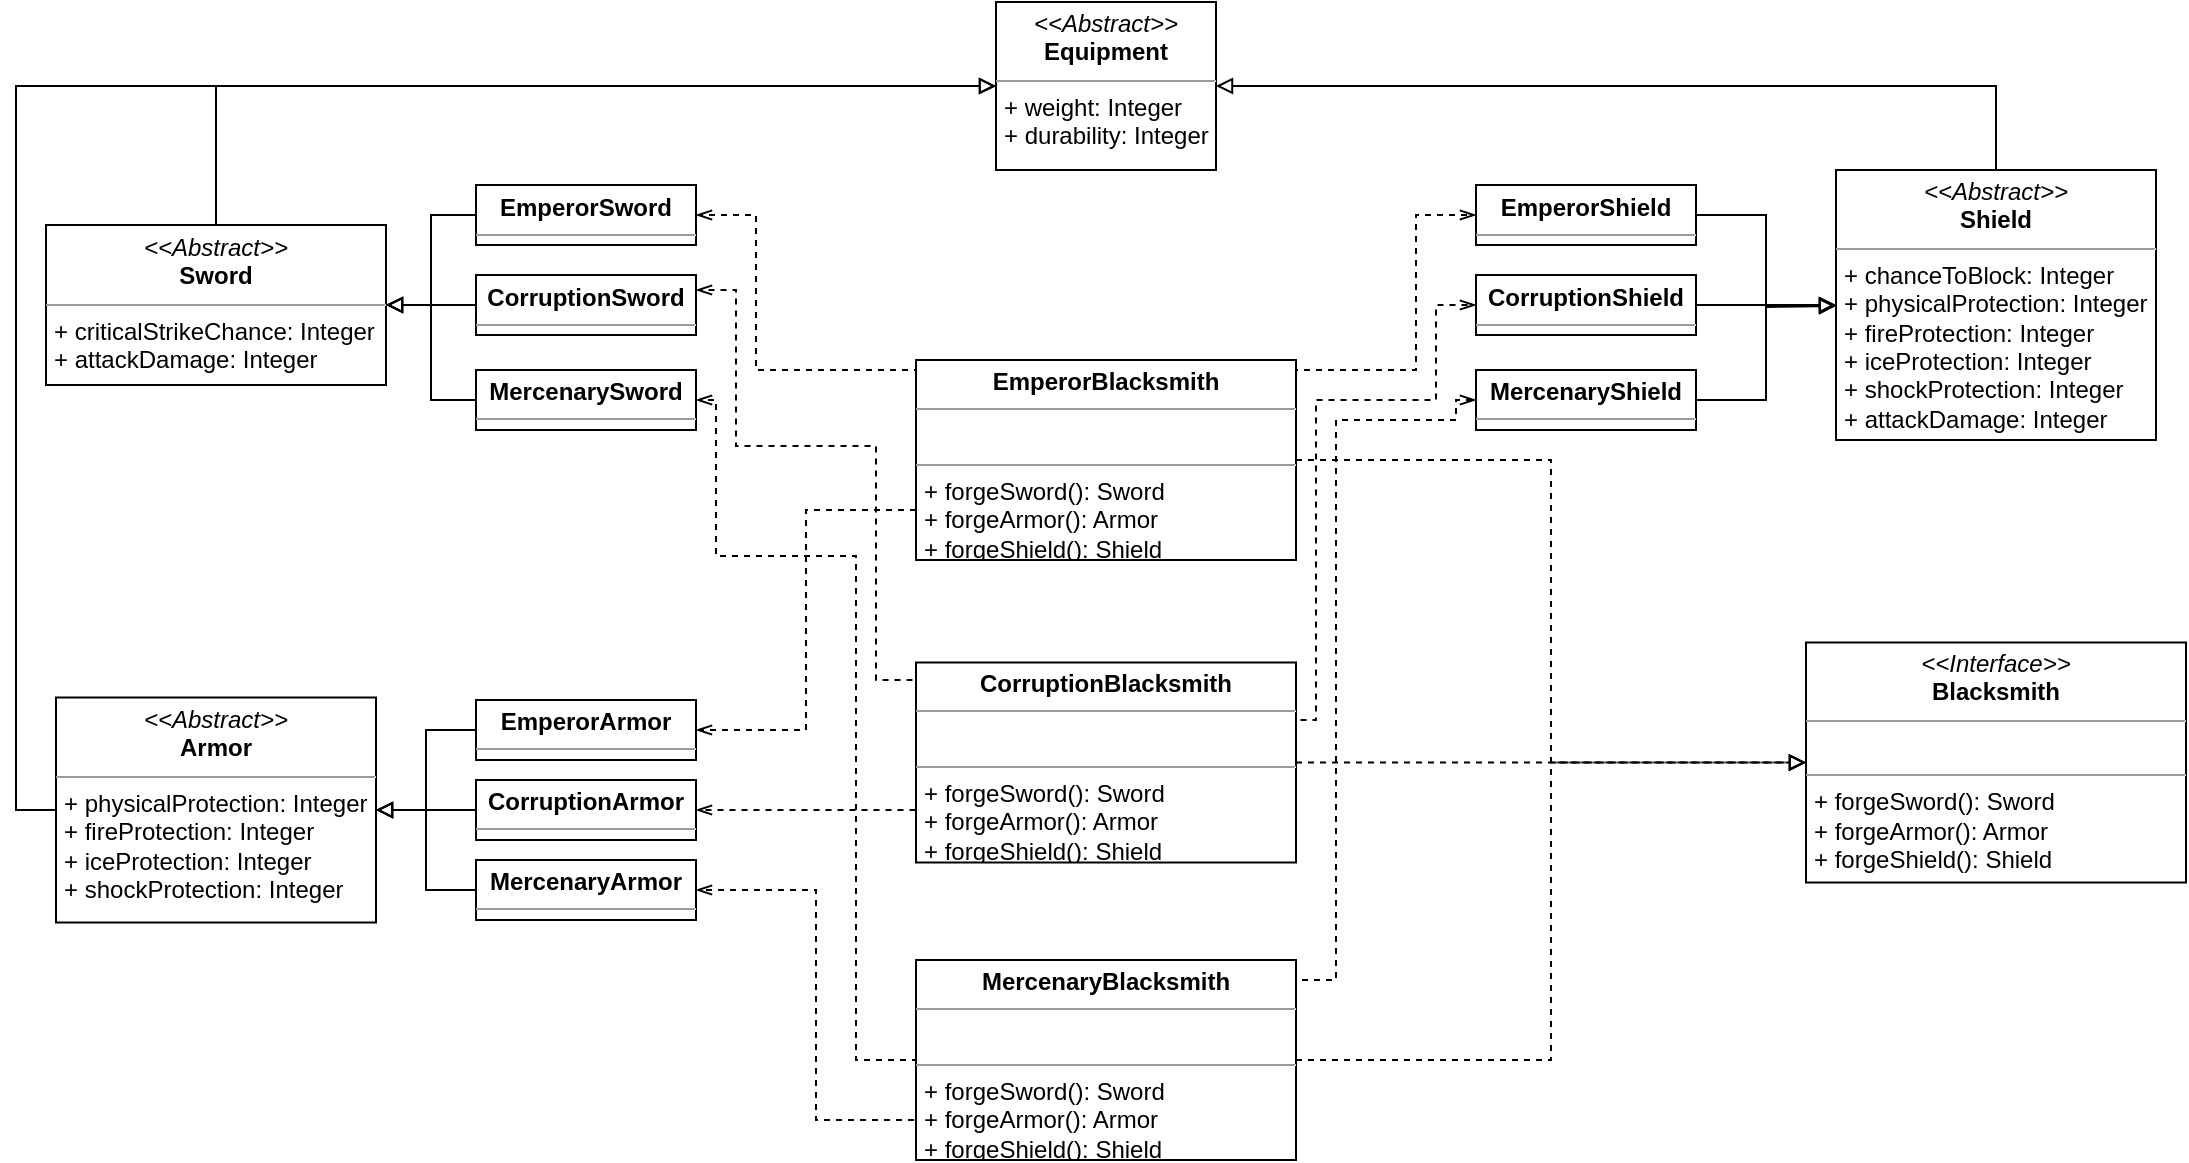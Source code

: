 <mxfile version="14.8.5" type="device"><diagram id="CthptFCUFZgfuO8UCjBX" name="Page-1"><mxGraphModel dx="1944" dy="1063" grid="1" gridSize="10" guides="1" tooltips="1" connect="1" arrows="1" fold="1" page="1" pageScale="1" pageWidth="827" pageHeight="1169" math="0" shadow="0"><root><mxCell id="0"/><mxCell id="1" parent="0"/><mxCell id="PVH46SzFuxxV-qmOT7V9-79" style="edgeStyle=orthogonalEdgeStyle;rounded=0;sketch=0;orthogonalLoop=1;jettySize=auto;html=1;exitX=0.5;exitY=0;exitDx=0;exitDy=0;entryX=0;entryY=0.5;entryDx=0;entryDy=0;endArrow=block;endFill=0;" edge="1" parent="1" source="OO-E3zj6nzlIi_FDHIFn-6" target="OO-E3zj6nzlIi_FDHIFn-54"><mxGeometry relative="1" as="geometry"/></mxCell><mxCell id="OO-E3zj6nzlIi_FDHIFn-6" value="&lt;p style=&quot;margin: 0px ; margin-top: 4px ; text-align: center&quot;&gt;&lt;i&gt;&amp;lt;&amp;lt;Abstract&amp;gt;&amp;gt;&lt;/i&gt;&lt;br&gt;&lt;b&gt;Sword&lt;/b&gt;&lt;/p&gt;&lt;hr size=&quot;1&quot;&gt;&lt;p style=&quot;margin: 0px ; margin-left: 4px&quot;&gt;&lt;span&gt;+ criticalStrikeChance: Integer&lt;/span&gt;&lt;br&gt;&lt;/p&gt;&lt;p style=&quot;margin: 0px ; margin-left: 4px&quot;&gt;+ attackDamage: Integer&lt;/p&gt;" style="verticalAlign=top;align=left;overflow=fill;fontSize=12;fontFamily=Helvetica;html=1;" parent="1" vertex="1"><mxGeometry x="-535" y="552.5" width="170" height="80" as="geometry"/></mxCell><mxCell id="PVH46SzFuxxV-qmOT7V9-74" style="edgeStyle=orthogonalEdgeStyle;rounded=0;orthogonalLoop=1;jettySize=auto;html=1;exitX=0;exitY=0.5;exitDx=0;exitDy=0;entryX=1;entryY=0.5;entryDx=0;entryDy=0;endArrow=block;endFill=0;" edge="1" parent="1" source="OO-E3zj6nzlIi_FDHIFn-16" target="OO-E3zj6nzlIi_FDHIFn-6"><mxGeometry relative="1" as="geometry"/></mxCell><mxCell id="OO-E3zj6nzlIi_FDHIFn-16" value="&lt;p style=&quot;margin: 0px ; margin-top: 4px ; text-align: center&quot;&gt;&lt;b&gt;MercenarySword&lt;/b&gt;&lt;/p&gt;&lt;hr size=&quot;1&quot;&gt;&lt;p style=&quot;margin: 0px 0px 0px 4px&quot;&gt;&lt;br&gt;&lt;/p&gt;" style="verticalAlign=top;align=left;overflow=fill;fontSize=12;fontFamily=Helvetica;html=1;" parent="1" vertex="1"><mxGeometry x="-320" y="625" width="110" height="30" as="geometry"/></mxCell><mxCell id="PVH46SzFuxxV-qmOT7V9-71" style="edgeStyle=orthogonalEdgeStyle;rounded=0;orthogonalLoop=1;jettySize=auto;html=1;exitX=0;exitY=0.5;exitDx=0;exitDy=0;entryX=1;entryY=0.5;entryDx=0;entryDy=0;endArrow=block;endFill=0;" edge="1" parent="1" source="OO-E3zj6nzlIi_FDHIFn-17" target="OO-E3zj6nzlIi_FDHIFn-6"><mxGeometry relative="1" as="geometry"/></mxCell><mxCell id="OO-E3zj6nzlIi_FDHIFn-17" value="&lt;p style=&quot;margin: 0px ; margin-top: 4px ; text-align: center&quot;&gt;&lt;b&gt;EmperorSword&lt;/b&gt;&lt;/p&gt;&lt;hr size=&quot;1&quot;&gt;&lt;p style=&quot;margin: 0px 0px 0px 4px&quot;&gt;&lt;br&gt;&lt;/p&gt;" style="verticalAlign=top;align=left;overflow=fill;fontSize=12;fontFamily=Helvetica;html=1;" parent="1" vertex="1"><mxGeometry x="-320" y="532.5" width="110" height="30" as="geometry"/></mxCell><mxCell id="PVH46SzFuxxV-qmOT7V9-73" style="edgeStyle=orthogonalEdgeStyle;rounded=0;orthogonalLoop=1;jettySize=auto;html=1;exitX=0;exitY=0.5;exitDx=0;exitDy=0;entryX=1;entryY=0.5;entryDx=0;entryDy=0;endArrow=block;endFill=0;" edge="1" parent="1" source="OO-E3zj6nzlIi_FDHIFn-18" target="OO-E3zj6nzlIi_FDHIFn-6"><mxGeometry relative="1" as="geometry"/></mxCell><mxCell id="OO-E3zj6nzlIi_FDHIFn-18" value="&lt;p style=&quot;margin: 0px ; margin-top: 4px ; text-align: center&quot;&gt;&lt;b&gt;CorruptionSword&lt;/b&gt;&lt;/p&gt;&lt;hr size=&quot;1&quot;&gt;&lt;p style=&quot;margin: 0px 0px 0px 4px&quot;&gt;&lt;br&gt;&lt;/p&gt;" style="verticalAlign=top;align=left;overflow=fill;fontSize=12;fontFamily=Helvetica;html=1;" parent="1" vertex="1"><mxGeometry x="-320" y="577.5" width="110" height="30" as="geometry"/></mxCell><mxCell id="PVH46SzFuxxV-qmOT7V9-80" style="edgeStyle=orthogonalEdgeStyle;rounded=0;sketch=0;orthogonalLoop=1;jettySize=auto;html=1;exitX=0;exitY=0.5;exitDx=0;exitDy=0;entryX=0;entryY=0.5;entryDx=0;entryDy=0;endArrow=block;endFill=0;" edge="1" parent="1" source="OO-E3zj6nzlIi_FDHIFn-34" target="OO-E3zj6nzlIi_FDHIFn-54"><mxGeometry relative="1" as="geometry"/></mxCell><mxCell id="OO-E3zj6nzlIi_FDHIFn-34" value="&lt;p style=&quot;margin: 0px ; margin-top: 4px ; text-align: center&quot;&gt;&lt;i&gt;&amp;lt;&amp;lt;Abstract&amp;gt;&amp;gt;&lt;/i&gt;&lt;br&gt;&lt;b&gt;Armor&lt;/b&gt;&lt;/p&gt;&lt;hr size=&quot;1&quot;&gt;&lt;p style=&quot;margin: 0px ; margin-left: 4px&quot;&gt;+ physicalProtection: Integer&lt;span&gt;&lt;br&gt;&lt;/span&gt;&lt;/p&gt;&lt;p style=&quot;margin: 0px ; margin-left: 4px&quot;&gt;&lt;span&gt;+ fireProtection: Integer&lt;/span&gt;&lt;/p&gt;&lt;p style=&quot;margin: 0px ; margin-left: 4px&quot;&gt;+ iceProtection: Integer&lt;span&gt;&lt;br&gt;&lt;/span&gt;&lt;/p&gt;&lt;p style=&quot;margin: 0px ; margin-left: 4px&quot;&gt;+ shockProtection: Integer&lt;br&gt;&lt;/p&gt;&lt;p style=&quot;margin: 0px ; margin-left: 4px&quot;&gt;&lt;br&gt;&lt;/p&gt;" style="verticalAlign=top;align=left;overflow=fill;fontSize=12;fontFamily=Helvetica;html=1;" parent="1" vertex="1"><mxGeometry x="-530" y="788.75" width="160" height="112.5" as="geometry"/></mxCell><mxCell id="PVH46SzFuxxV-qmOT7V9-77" style="edgeStyle=orthogonalEdgeStyle;rounded=0;orthogonalLoop=1;jettySize=auto;html=1;exitX=0;exitY=0.5;exitDx=0;exitDy=0;entryX=1;entryY=0.5;entryDx=0;entryDy=0;endArrow=block;endFill=0;" edge="1" parent="1" source="OO-E3zj6nzlIi_FDHIFn-36" target="OO-E3zj6nzlIi_FDHIFn-34"><mxGeometry relative="1" as="geometry"/></mxCell><mxCell id="OO-E3zj6nzlIi_FDHIFn-36" value="&lt;p style=&quot;margin: 0px ; margin-top: 4px ; text-align: center&quot;&gt;&lt;b&gt;MercenaryArmor&lt;/b&gt;&lt;/p&gt;&lt;hr size=&quot;1&quot;&gt;&lt;p style=&quot;margin: 0px ; margin-left: 4px&quot;&gt;&lt;br&gt;&lt;/p&gt;" style="verticalAlign=top;align=left;overflow=fill;fontSize=12;fontFamily=Helvetica;html=1;" parent="1" vertex="1"><mxGeometry x="-320" y="870" width="110" height="30" as="geometry"/></mxCell><mxCell id="PVH46SzFuxxV-qmOT7V9-75" style="edgeStyle=orthogonalEdgeStyle;rounded=0;orthogonalLoop=1;jettySize=auto;html=1;exitX=0;exitY=0.5;exitDx=0;exitDy=0;entryX=1;entryY=0.5;entryDx=0;entryDy=0;endArrow=block;endFill=0;" edge="1" parent="1" source="OO-E3zj6nzlIi_FDHIFn-38" target="OO-E3zj6nzlIi_FDHIFn-34"><mxGeometry relative="1" as="geometry"/></mxCell><mxCell id="OO-E3zj6nzlIi_FDHIFn-38" value="&lt;p style=&quot;margin: 0px ; margin-top: 4px ; text-align: center&quot;&gt;&lt;b&gt;EmperorArmor&lt;/b&gt;&lt;/p&gt;&lt;hr size=&quot;1&quot;&gt;&lt;p style=&quot;margin: 0px ; margin-left: 4px&quot;&gt;&lt;br&gt;&lt;/p&gt;" style="verticalAlign=top;align=left;overflow=fill;fontSize=12;fontFamily=Helvetica;html=1;" parent="1" vertex="1"><mxGeometry x="-320" y="790" width="110" height="30" as="geometry"/></mxCell><mxCell id="PVH46SzFuxxV-qmOT7V9-76" style="edgeStyle=orthogonalEdgeStyle;rounded=0;orthogonalLoop=1;jettySize=auto;html=1;exitX=0;exitY=0.5;exitDx=0;exitDy=0;endArrow=block;endFill=0;" edge="1" parent="1" source="OO-E3zj6nzlIi_FDHIFn-40" target="OO-E3zj6nzlIi_FDHIFn-34"><mxGeometry relative="1" as="geometry"/></mxCell><mxCell id="OO-E3zj6nzlIi_FDHIFn-40" value="&lt;p style=&quot;margin: 0px ; margin-top: 4px ; text-align: center&quot;&gt;&lt;b&gt;CorruptionArmor&lt;/b&gt;&lt;/p&gt;&lt;hr size=&quot;1&quot;&gt;&lt;p style=&quot;margin: 0px ; margin-left: 4px&quot;&gt;&lt;br&gt;&lt;/p&gt;" style="verticalAlign=top;align=left;overflow=fill;fontSize=12;fontFamily=Helvetica;html=1;" parent="1" vertex="1"><mxGeometry x="-320" y="830" width="110" height="30" as="geometry"/></mxCell><mxCell id="PVH46SzFuxxV-qmOT7V9-81" style="edgeStyle=orthogonalEdgeStyle;rounded=0;sketch=0;orthogonalLoop=1;jettySize=auto;html=1;exitX=0.5;exitY=0;exitDx=0;exitDy=0;entryX=1;entryY=0.5;entryDx=0;entryDy=0;endArrow=block;endFill=0;" edge="1" parent="1" source="OO-E3zj6nzlIi_FDHIFn-41" target="OO-E3zj6nzlIi_FDHIFn-54"><mxGeometry relative="1" as="geometry"/></mxCell><mxCell id="OO-E3zj6nzlIi_FDHIFn-41" value="&lt;p style=&quot;margin: 0px ; margin-top: 4px ; text-align: center&quot;&gt;&lt;i&gt;&amp;lt;&amp;lt;Abstract&amp;gt;&amp;gt;&lt;/i&gt;&lt;br&gt;&lt;b&gt;Shield&lt;/b&gt;&lt;/p&gt;&lt;hr size=&quot;1&quot;&gt;&lt;p style=&quot;margin: 0px ; margin-left: 4px&quot;&gt;&lt;span&gt;+ chanceToBlock: Integer&lt;/span&gt;&lt;br&gt;&lt;/p&gt;&lt;p style=&quot;margin: 0px 0px 0px 4px&quot;&gt;+ physicalProtection: Integer&lt;br&gt;&lt;/p&gt;&lt;p style=&quot;margin: 0px 0px 0px 4px&quot;&gt;+ fireProtection: Integer&lt;/p&gt;&lt;p style=&quot;margin: 0px 0px 0px 4px&quot;&gt;+ iceProtection: Integer&lt;br&gt;&lt;/p&gt;&lt;p style=&quot;margin: 0px 0px 0px 4px&quot;&gt;+ shockProtection: Integer&lt;br&gt;+ attackDamage: Integer&lt;br&gt;&lt;/p&gt;&lt;p style=&quot;margin: 0px ; margin-left: 4px&quot;&gt;&lt;br&gt;&lt;/p&gt;" style="verticalAlign=top;align=left;overflow=fill;fontSize=12;fontFamily=Helvetica;html=1;" parent="1" vertex="1"><mxGeometry x="360" y="525" width="160" height="135" as="geometry"/></mxCell><mxCell id="PVH46SzFuxxV-qmOT7V9-70" style="edgeStyle=orthogonalEdgeStyle;rounded=0;orthogonalLoop=1;jettySize=auto;html=1;exitX=1;exitY=0.5;exitDx=0;exitDy=0;entryX=0;entryY=0.5;entryDx=0;entryDy=0;endArrow=block;endFill=0;" edge="1" parent="1" source="OO-E3zj6nzlIi_FDHIFn-43" target="OO-E3zj6nzlIi_FDHIFn-41"><mxGeometry relative="1" as="geometry"/></mxCell><mxCell id="OO-E3zj6nzlIi_FDHIFn-43" value="&lt;p style=&quot;margin: 0px ; margin-top: 4px ; text-align: center&quot;&gt;&lt;b&gt;MercenaryShield&lt;/b&gt;&lt;/p&gt;&lt;hr size=&quot;1&quot;&gt;&lt;p style=&quot;margin: 0px ; margin-left: 4px&quot;&gt;&lt;br&gt;&lt;/p&gt;" style="verticalAlign=top;align=left;overflow=fill;fontSize=12;fontFamily=Helvetica;html=1;" parent="1" vertex="1"><mxGeometry x="180" y="625" width="110" height="30" as="geometry"/></mxCell><mxCell id="PVH46SzFuxxV-qmOT7V9-67" style="edgeStyle=orthogonalEdgeStyle;rounded=0;orthogonalLoop=1;jettySize=auto;html=1;exitX=1;exitY=0.5;exitDx=0;exitDy=0;entryX=0;entryY=0.5;entryDx=0;entryDy=0;endArrow=block;endFill=0;" edge="1" parent="1" source="OO-E3zj6nzlIi_FDHIFn-45" target="OO-E3zj6nzlIi_FDHIFn-41"><mxGeometry relative="1" as="geometry"/></mxCell><mxCell id="OO-E3zj6nzlIi_FDHIFn-45" value="&lt;p style=&quot;margin: 0px ; margin-top: 4px ; text-align: center&quot;&gt;&lt;b&gt;EmperorShield&lt;/b&gt;&lt;/p&gt;&lt;hr size=&quot;1&quot;&gt;&lt;p style=&quot;margin: 0px ; margin-left: 4px&quot;&gt;&lt;br&gt;&lt;/p&gt;" style="verticalAlign=top;align=left;overflow=fill;fontSize=12;fontFamily=Helvetica;html=1;" parent="1" vertex="1"><mxGeometry x="180" y="532.5" width="110" height="30" as="geometry"/></mxCell><mxCell id="PVH46SzFuxxV-qmOT7V9-68" style="edgeStyle=orthogonalEdgeStyle;rounded=0;orthogonalLoop=1;jettySize=auto;html=1;exitX=1;exitY=0.5;exitDx=0;exitDy=0;endArrow=block;endFill=0;" edge="1" parent="1" source="OO-E3zj6nzlIi_FDHIFn-47"><mxGeometry relative="1" as="geometry"><mxPoint x="360" y="593" as="targetPoint"/></mxGeometry></mxCell><mxCell id="OO-E3zj6nzlIi_FDHIFn-47" value="&lt;p style=&quot;margin: 0px ; margin-top: 4px ; text-align: center&quot;&gt;&lt;b&gt;CorruptionShield&lt;/b&gt;&lt;/p&gt;&lt;hr size=&quot;1&quot;&gt;&lt;p style=&quot;margin: 0px ; margin-left: 4px&quot;&gt;&lt;br&gt;&lt;/p&gt;" style="verticalAlign=top;align=left;overflow=fill;fontSize=12;fontFamily=Helvetica;html=1;" parent="1" vertex="1"><mxGeometry x="180" y="577.5" width="110" height="30" as="geometry"/></mxCell><mxCell id="OO-E3zj6nzlIi_FDHIFn-54" value="&lt;p style=&quot;margin: 0px ; margin-top: 4px ; text-align: center&quot;&gt;&lt;i&gt;&amp;lt;&amp;lt;Abstract&amp;gt;&amp;gt;&lt;/i&gt;&lt;br&gt;&lt;b&gt;Equipment&lt;/b&gt;&lt;/p&gt;&lt;hr size=&quot;1&quot;&gt;&lt;p style=&quot;margin: 0px ; margin-left: 4px&quot;&gt;&lt;span&gt;+ weight: Integer&lt;/span&gt;&lt;br&gt;&lt;/p&gt;&lt;p style=&quot;margin: 0px ; margin-left: 4px&quot;&gt;+ durability: Integer&lt;br&gt;&lt;/p&gt;" style="verticalAlign=top;align=left;overflow=fill;fontSize=12;fontFamily=Helvetica;html=1;" parent="1" vertex="1"><mxGeometry x="-60" y="441" width="110" height="84" as="geometry"/></mxCell><mxCell id="PVH46SzFuxxV-qmOT7V9-3" value="&lt;p style=&quot;margin: 0px ; margin-top: 4px ; text-align: center&quot;&gt;&lt;i&gt;&amp;lt;&amp;lt;Interface&amp;gt;&amp;gt;&lt;/i&gt;&lt;br&gt;&lt;b&gt;Blacksmith&lt;/b&gt;&lt;/p&gt;&lt;hr size=&quot;1&quot;&gt;&lt;p style=&quot;margin: 0px ; margin-left: 4px&quot;&gt;&lt;br&gt;&lt;/p&gt;&lt;hr size=&quot;1&quot;&gt;&lt;p style=&quot;margin: 0px ; margin-left: 4px&quot;&gt;+ forgeSword(): Sword&lt;br&gt;+ forgeArmor(): Armor&lt;br&gt;&lt;/p&gt;&lt;p style=&quot;margin: 0px ; margin-left: 4px&quot;&gt;+ forgeShield(): Shield&lt;br&gt;&lt;/p&gt;" style="verticalAlign=top;align=left;overflow=fill;fontSize=12;fontFamily=Helvetica;html=1;" vertex="1" parent="1"><mxGeometry x="345" y="761.25" width="190" height="120" as="geometry"/></mxCell><mxCell id="PVH46SzFuxxV-qmOT7V9-49" style="edgeStyle=orthogonalEdgeStyle;rounded=0;orthogonalLoop=1;jettySize=auto;html=1;exitX=0;exitY=0.25;exitDx=0;exitDy=0;entryX=1;entryY=0.5;entryDx=0;entryDy=0;dashed=1;endArrow=openThin;endFill=0;" edge="1" parent="1" source="PVH46SzFuxxV-qmOT7V9-4" target="OO-E3zj6nzlIi_FDHIFn-17"><mxGeometry relative="1" as="geometry"><Array as="points"><mxPoint x="-100" y="625"/><mxPoint x="-180" y="625"/><mxPoint x="-180" y="548"/></Array></mxGeometry></mxCell><mxCell id="PVH46SzFuxxV-qmOT7V9-54" style="edgeStyle=orthogonalEdgeStyle;rounded=0;orthogonalLoop=1;jettySize=auto;html=1;exitX=1;exitY=0.25;exitDx=0;exitDy=0;entryX=0;entryY=0.5;entryDx=0;entryDy=0;dashed=1;endArrow=openThin;endFill=0;" edge="1" parent="1" source="PVH46SzFuxxV-qmOT7V9-4" target="OO-E3zj6nzlIi_FDHIFn-45"><mxGeometry relative="1" as="geometry"><Array as="points"><mxPoint x="90" y="625"/><mxPoint x="150" y="625"/><mxPoint x="150" y="548"/></Array></mxGeometry></mxCell><mxCell id="PVH46SzFuxxV-qmOT7V9-60" style="edgeStyle=orthogonalEdgeStyle;rounded=0;orthogonalLoop=1;jettySize=auto;html=1;exitX=0;exitY=0.75;exitDx=0;exitDy=0;entryX=1;entryY=0.5;entryDx=0;entryDy=0;dashed=1;endArrow=openThin;endFill=0;" edge="1" parent="1" source="PVH46SzFuxxV-qmOT7V9-4" target="OO-E3zj6nzlIi_FDHIFn-38"><mxGeometry relative="1" as="geometry"/></mxCell><mxCell id="PVH46SzFuxxV-qmOT7V9-84" style="edgeStyle=orthogonalEdgeStyle;rounded=0;sketch=0;orthogonalLoop=1;jettySize=auto;html=1;exitX=1;exitY=0.5;exitDx=0;exitDy=0;entryX=0;entryY=0.5;entryDx=0;entryDy=0;dashed=1;endArrow=block;endFill=0;" edge="1" parent="1" source="PVH46SzFuxxV-qmOT7V9-4" target="PVH46SzFuxxV-qmOT7V9-3"><mxGeometry relative="1" as="geometry"/></mxCell><mxCell id="PVH46SzFuxxV-qmOT7V9-4" value="&lt;p style=&quot;margin: 0px ; margin-top: 4px ; text-align: center&quot;&gt;&lt;b&gt;EmperorBlacksmith&lt;/b&gt;&lt;br&gt;&lt;/p&gt;&lt;hr size=&quot;1&quot;&gt;&lt;p style=&quot;margin: 0px ; margin-left: 4px&quot;&gt;&lt;br&gt;&lt;/p&gt;&lt;hr size=&quot;1&quot;&gt;&lt;p style=&quot;margin: 0px ; margin-left: 4px&quot;&gt;+ forgeSword(): Sword&lt;br&gt;+ forgeArmor(): Armor&lt;br&gt;&lt;/p&gt;&lt;p style=&quot;margin: 0px ; margin-left: 4px&quot;&gt;+ forgeShield(): Shield&lt;br&gt;&lt;/p&gt;" style="verticalAlign=top;align=left;overflow=fill;fontSize=12;fontFamily=Helvetica;html=1;" vertex="1" parent="1"><mxGeometry x="-100" y="620" width="190" height="100" as="geometry"/></mxCell><mxCell id="PVH46SzFuxxV-qmOT7V9-46" style="edgeStyle=orthogonalEdgeStyle;rounded=0;orthogonalLoop=1;jettySize=auto;html=1;exitX=0;exitY=0.25;exitDx=0;exitDy=0;entryX=1;entryY=0.25;entryDx=0;entryDy=0;dashed=1;endArrow=openThin;endFill=0;" edge="1" parent="1" source="PVH46SzFuxxV-qmOT7V9-5" target="OO-E3zj6nzlIi_FDHIFn-18"><mxGeometry relative="1" as="geometry"><Array as="points"><mxPoint x="-100" y="780"/><mxPoint x="-120" y="780"/><mxPoint x="-120" y="663"/><mxPoint x="-190" y="663"/><mxPoint x="-190" y="585"/></Array></mxGeometry></mxCell><mxCell id="PVH46SzFuxxV-qmOT7V9-55" style="edgeStyle=orthogonalEdgeStyle;rounded=0;orthogonalLoop=1;jettySize=auto;html=1;exitX=1;exitY=0.25;exitDx=0;exitDy=0;entryX=0;entryY=0.5;entryDx=0;entryDy=0;dashed=1;endArrow=openThin;endFill=0;" edge="1" parent="1" source="PVH46SzFuxxV-qmOT7V9-5" target="OO-E3zj6nzlIi_FDHIFn-47"><mxGeometry relative="1" as="geometry"><Array as="points"><mxPoint x="90" y="800"/><mxPoint x="100" y="800"/><mxPoint x="100" y="640"/><mxPoint x="160" y="640"/><mxPoint x="160" y="593"/></Array></mxGeometry></mxCell><mxCell id="PVH46SzFuxxV-qmOT7V9-63" style="edgeStyle=orthogonalEdgeStyle;rounded=0;orthogonalLoop=1;jettySize=auto;html=1;exitX=0;exitY=0.5;exitDx=0;exitDy=0;entryX=1;entryY=0.5;entryDx=0;entryDy=0;dashed=1;endArrow=openThin;endFill=0;" edge="1" parent="1" source="PVH46SzFuxxV-qmOT7V9-5" target="OO-E3zj6nzlIi_FDHIFn-40"><mxGeometry relative="1" as="geometry"><Array as="points"><mxPoint x="-100" y="845"/></Array></mxGeometry></mxCell><mxCell id="PVH46SzFuxxV-qmOT7V9-85" style="edgeStyle=orthogonalEdgeStyle;rounded=0;sketch=0;orthogonalLoop=1;jettySize=auto;html=1;exitX=1;exitY=0.5;exitDx=0;exitDy=0;dashed=1;endArrow=block;endFill=0;" edge="1" parent="1" source="PVH46SzFuxxV-qmOT7V9-5" target="PVH46SzFuxxV-qmOT7V9-3"><mxGeometry relative="1" as="geometry"/></mxCell><mxCell id="PVH46SzFuxxV-qmOT7V9-5" value="&lt;p style=&quot;margin: 0px ; margin-top: 4px ; text-align: center&quot;&gt;&lt;b&gt;CorruptionBlacksmith&lt;/b&gt;&lt;br&gt;&lt;/p&gt;&lt;hr size=&quot;1&quot;&gt;&lt;p style=&quot;margin: 0px ; margin-left: 4px&quot;&gt;&lt;br&gt;&lt;/p&gt;&lt;hr size=&quot;1&quot;&gt;&lt;p style=&quot;margin: 0px ; margin-left: 4px&quot;&gt;+ forgeSword(): Sword&lt;br&gt;+ forgeArmor(): Armor&lt;br&gt;&lt;/p&gt;&lt;p style=&quot;margin: 0px ; margin-left: 4px&quot;&gt;+ forgeShield(): Shield&lt;br&gt;&lt;/p&gt;" style="verticalAlign=top;align=left;overflow=fill;fontSize=12;fontFamily=Helvetica;html=1;" vertex="1" parent="1"><mxGeometry x="-100" y="771.25" width="190" height="100" as="geometry"/></mxCell><mxCell id="PVH46SzFuxxV-qmOT7V9-45" style="edgeStyle=orthogonalEdgeStyle;rounded=0;orthogonalLoop=1;jettySize=auto;html=1;exitX=0;exitY=0.25;exitDx=0;exitDy=0;entryX=1;entryY=0.5;entryDx=0;entryDy=0;endArrow=openThin;endFill=0;dashed=1;" edge="1" parent="1" source="PVH46SzFuxxV-qmOT7V9-6" target="OO-E3zj6nzlIi_FDHIFn-16"><mxGeometry relative="1" as="geometry"><Array as="points"><mxPoint x="-100" y="970"/><mxPoint x="-130" y="970"/><mxPoint x="-130" y="718"/><mxPoint x="-200" y="718"/><mxPoint x="-200" y="640"/></Array></mxGeometry></mxCell><mxCell id="PVH46SzFuxxV-qmOT7V9-56" style="edgeStyle=orthogonalEdgeStyle;rounded=0;orthogonalLoop=1;jettySize=auto;html=1;exitX=1;exitY=0.25;exitDx=0;exitDy=0;entryX=0;entryY=0.5;entryDx=0;entryDy=0;dashed=1;endArrow=openThin;endFill=0;sketch=0;" edge="1" parent="1" source="PVH46SzFuxxV-qmOT7V9-6" target="OO-E3zj6nzlIi_FDHIFn-43"><mxGeometry relative="1" as="geometry"><Array as="points"><mxPoint x="90" y="930"/><mxPoint x="110" y="930"/><mxPoint x="110" y="650"/><mxPoint x="170" y="650"/><mxPoint x="170" y="640"/></Array></mxGeometry></mxCell><mxCell id="PVH46SzFuxxV-qmOT7V9-61" style="edgeStyle=orthogonalEdgeStyle;rounded=0;orthogonalLoop=1;jettySize=auto;html=1;exitX=0;exitY=0.75;exitDx=0;exitDy=0;entryX=1;entryY=0.5;entryDx=0;entryDy=0;dashed=1;endArrow=openThin;endFill=0;" edge="1" parent="1" source="PVH46SzFuxxV-qmOT7V9-6" target="OO-E3zj6nzlIi_FDHIFn-36"><mxGeometry relative="1" as="geometry"><Array as="points"><mxPoint x="-100" y="1000"/><mxPoint x="-150" y="1000"/><mxPoint x="-150" y="885"/></Array></mxGeometry></mxCell><mxCell id="PVH46SzFuxxV-qmOT7V9-83" style="edgeStyle=orthogonalEdgeStyle;rounded=0;sketch=0;orthogonalLoop=1;jettySize=auto;html=1;exitX=1;exitY=0.5;exitDx=0;exitDy=0;entryX=0;entryY=0.5;entryDx=0;entryDy=0;endArrow=block;endFill=0;dashed=1;" edge="1" parent="1" source="PVH46SzFuxxV-qmOT7V9-6" target="PVH46SzFuxxV-qmOT7V9-3"><mxGeometry relative="1" as="geometry"/></mxCell><mxCell id="PVH46SzFuxxV-qmOT7V9-6" value="&lt;p style=&quot;margin: 0px ; margin-top: 4px ; text-align: center&quot;&gt;&lt;b&gt;MercenaryBlacksmith&lt;/b&gt;&lt;br&gt;&lt;/p&gt;&lt;hr size=&quot;1&quot;&gt;&lt;p style=&quot;margin: 0px ; margin-left: 4px&quot;&gt;&lt;br&gt;&lt;/p&gt;&lt;hr size=&quot;1&quot;&gt;&lt;p style=&quot;margin: 0px ; margin-left: 4px&quot;&gt;+ forgeSword(): Sword&lt;br&gt;+ forgeArmor(): Armor&lt;br&gt;&lt;/p&gt;&lt;p style=&quot;margin: 0px ; margin-left: 4px&quot;&gt;+ forgeShield(): Shield&lt;br&gt;&lt;/p&gt;" style="verticalAlign=top;align=left;overflow=fill;fontSize=12;fontFamily=Helvetica;html=1;" vertex="1" parent="1"><mxGeometry x="-100" y="920" width="190" height="100" as="geometry"/></mxCell></root></mxGraphModel></diagram></mxfile>
